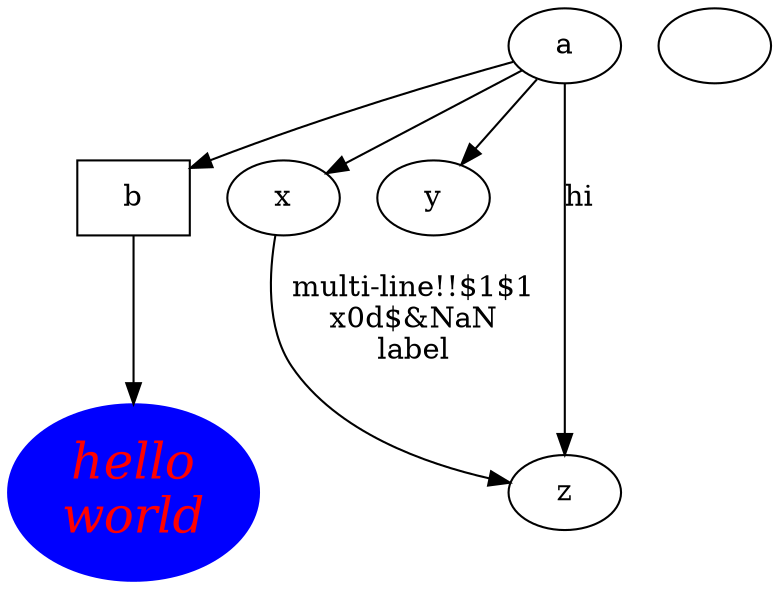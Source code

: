 digraph test3 {
       a -> b -> c;
       a -> {x y};
       b [shape=box];
       c [label="hello\nworld",color=blue,fontsize=24,
            fontname="Palatino-Italic",fontcolor=red,style=filled];
       a -> z [label="hi", weight=100];
       x -> z [label="multi󠀥-line󠁷!!$1$1\n\x0d$&NaN\nlabel"];
       󠁎 {rank=same b x}
}

 